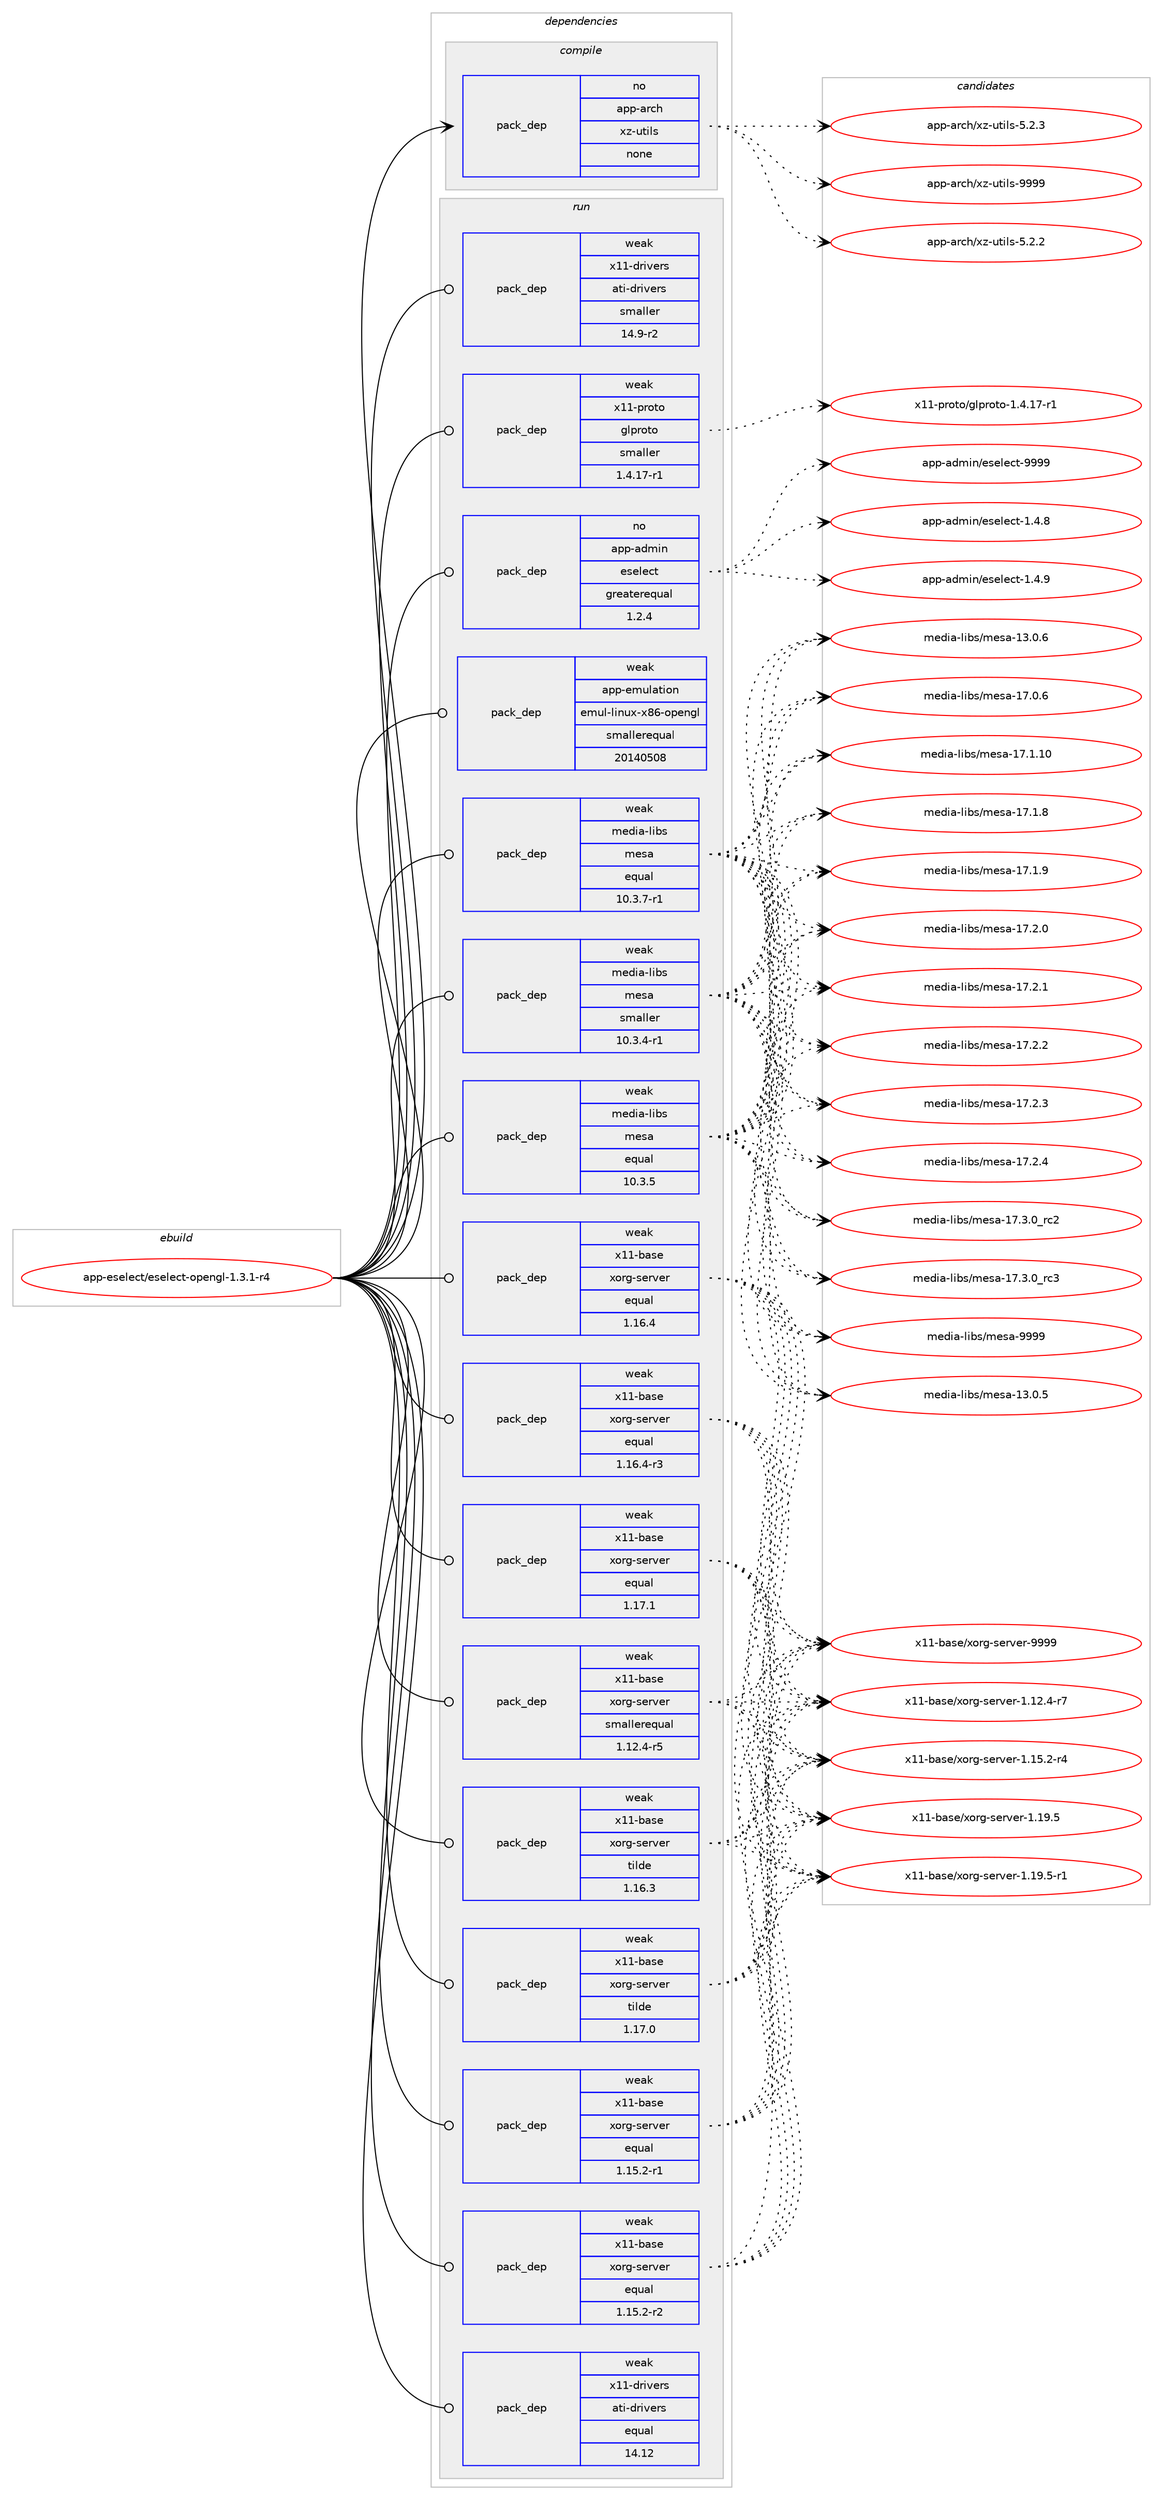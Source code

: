 digraph prolog {

# *************
# Graph options
# *************

newrank=true;
concentrate=true;
compound=true;
graph [rankdir=LR,fontname=Helvetica,fontsize=10,ranksep=1.5];#, ranksep=2.5, nodesep=0.2];
edge  [arrowhead=vee];
node  [fontname=Helvetica,fontsize=10];

# **********
# The ebuild
# **********

subgraph cluster_leftcol {
color=gray;
rank=same;
label=<<i>ebuild</i>>;
id [label="app-eselect/eselect-opengl-1.3.1-r4", color=red, width=4, href="../app-eselect/eselect-opengl-1.3.1-r4.svg"];
}

# ****************
# The dependencies
# ****************

subgraph cluster_midcol {
color=gray;
label=<<i>dependencies</i>>;
subgraph cluster_compile {
fillcolor="#eeeeee";
style=filled;
label=<<i>compile</i>>;
subgraph pack28455 {
dependency40498 [label=<<TABLE BORDER="0" CELLBORDER="1" CELLSPACING="0" CELLPADDING="4" WIDTH="220"><TR><TD ROWSPAN="6" CELLPADDING="30">pack_dep</TD></TR><TR><TD WIDTH="110">no</TD></TR><TR><TD>app-arch</TD></TR><TR><TD>xz-utils</TD></TR><TR><TD>none</TD></TR><TR><TD></TD></TR></TABLE>>, shape=none, color=blue];
}
id:e -> dependency40498:w [weight=20,style="solid",arrowhead="vee"];
}
subgraph cluster_compileandrun {
fillcolor="#eeeeee";
style=filled;
label=<<i>compile and run</i>>;
}
subgraph cluster_run {
fillcolor="#eeeeee";
style=filled;
label=<<i>run</i>>;
subgraph pack28456 {
dependency40499 [label=<<TABLE BORDER="0" CELLBORDER="1" CELLSPACING="0" CELLPADDING="4" WIDTH="220"><TR><TD ROWSPAN="6" CELLPADDING="30">pack_dep</TD></TR><TR><TD WIDTH="110">no</TD></TR><TR><TD>app-admin</TD></TR><TR><TD>eselect</TD></TR><TR><TD>greaterequal</TD></TR><TR><TD>1.2.4</TD></TR></TABLE>>, shape=none, color=blue];
}
id:e -> dependency40499:w [weight=20,style="solid",arrowhead="odot"];
subgraph pack28457 {
dependency40500 [label=<<TABLE BORDER="0" CELLBORDER="1" CELLSPACING="0" CELLPADDING="4" WIDTH="220"><TR><TD ROWSPAN="6" CELLPADDING="30">pack_dep</TD></TR><TR><TD WIDTH="110">weak</TD></TR><TR><TD>app-emulation</TD></TR><TR><TD>emul-linux-x86-opengl</TD></TR><TR><TD>smallerequal</TD></TR><TR><TD>20140508</TD></TR></TABLE>>, shape=none, color=blue];
}
id:e -> dependency40500:w [weight=20,style="solid",arrowhead="odot"];
subgraph pack28458 {
dependency40501 [label=<<TABLE BORDER="0" CELLBORDER="1" CELLSPACING="0" CELLPADDING="4" WIDTH="220"><TR><TD ROWSPAN="6" CELLPADDING="30">pack_dep</TD></TR><TR><TD WIDTH="110">weak</TD></TR><TR><TD>media-libs</TD></TR><TR><TD>mesa</TD></TR><TR><TD>equal</TD></TR><TR><TD>10.3.5</TD></TR></TABLE>>, shape=none, color=blue];
}
id:e -> dependency40501:w [weight=20,style="solid",arrowhead="odot"];
subgraph pack28459 {
dependency40502 [label=<<TABLE BORDER="0" CELLBORDER="1" CELLSPACING="0" CELLPADDING="4" WIDTH="220"><TR><TD ROWSPAN="6" CELLPADDING="30">pack_dep</TD></TR><TR><TD WIDTH="110">weak</TD></TR><TR><TD>media-libs</TD></TR><TR><TD>mesa</TD></TR><TR><TD>equal</TD></TR><TR><TD>10.3.7-r1</TD></TR></TABLE>>, shape=none, color=blue];
}
id:e -> dependency40502:w [weight=20,style="solid",arrowhead="odot"];
subgraph pack28460 {
dependency40503 [label=<<TABLE BORDER="0" CELLBORDER="1" CELLSPACING="0" CELLPADDING="4" WIDTH="220"><TR><TD ROWSPAN="6" CELLPADDING="30">pack_dep</TD></TR><TR><TD WIDTH="110">weak</TD></TR><TR><TD>media-libs</TD></TR><TR><TD>mesa</TD></TR><TR><TD>smaller</TD></TR><TR><TD>10.3.4-r1</TD></TR></TABLE>>, shape=none, color=blue];
}
id:e -> dependency40503:w [weight=20,style="solid",arrowhead="odot"];
subgraph pack28461 {
dependency40504 [label=<<TABLE BORDER="0" CELLBORDER="1" CELLSPACING="0" CELLPADDING="4" WIDTH="220"><TR><TD ROWSPAN="6" CELLPADDING="30">pack_dep</TD></TR><TR><TD WIDTH="110">weak</TD></TR><TR><TD>x11-base</TD></TR><TR><TD>xorg-server</TD></TR><TR><TD>equal</TD></TR><TR><TD>1.15.2-r1</TD></TR></TABLE>>, shape=none, color=blue];
}
id:e -> dependency40504:w [weight=20,style="solid",arrowhead="odot"];
subgraph pack28462 {
dependency40505 [label=<<TABLE BORDER="0" CELLBORDER="1" CELLSPACING="0" CELLPADDING="4" WIDTH="220"><TR><TD ROWSPAN="6" CELLPADDING="30">pack_dep</TD></TR><TR><TD WIDTH="110">weak</TD></TR><TR><TD>x11-base</TD></TR><TR><TD>xorg-server</TD></TR><TR><TD>equal</TD></TR><TR><TD>1.15.2-r2</TD></TR></TABLE>>, shape=none, color=blue];
}
id:e -> dependency40505:w [weight=20,style="solid",arrowhead="odot"];
subgraph pack28463 {
dependency40506 [label=<<TABLE BORDER="0" CELLBORDER="1" CELLSPACING="0" CELLPADDING="4" WIDTH="220"><TR><TD ROWSPAN="6" CELLPADDING="30">pack_dep</TD></TR><TR><TD WIDTH="110">weak</TD></TR><TR><TD>x11-base</TD></TR><TR><TD>xorg-server</TD></TR><TR><TD>equal</TD></TR><TR><TD>1.16.4</TD></TR></TABLE>>, shape=none, color=blue];
}
id:e -> dependency40506:w [weight=20,style="solid",arrowhead="odot"];
subgraph pack28464 {
dependency40507 [label=<<TABLE BORDER="0" CELLBORDER="1" CELLSPACING="0" CELLPADDING="4" WIDTH="220"><TR><TD ROWSPAN="6" CELLPADDING="30">pack_dep</TD></TR><TR><TD WIDTH="110">weak</TD></TR><TR><TD>x11-base</TD></TR><TR><TD>xorg-server</TD></TR><TR><TD>equal</TD></TR><TR><TD>1.16.4-r3</TD></TR></TABLE>>, shape=none, color=blue];
}
id:e -> dependency40507:w [weight=20,style="solid",arrowhead="odot"];
subgraph pack28465 {
dependency40508 [label=<<TABLE BORDER="0" CELLBORDER="1" CELLSPACING="0" CELLPADDING="4" WIDTH="220"><TR><TD ROWSPAN="6" CELLPADDING="30">pack_dep</TD></TR><TR><TD WIDTH="110">weak</TD></TR><TR><TD>x11-base</TD></TR><TR><TD>xorg-server</TD></TR><TR><TD>equal</TD></TR><TR><TD>1.17.1</TD></TR></TABLE>>, shape=none, color=blue];
}
id:e -> dependency40508:w [weight=20,style="solid",arrowhead="odot"];
subgraph pack28466 {
dependency40509 [label=<<TABLE BORDER="0" CELLBORDER="1" CELLSPACING="0" CELLPADDING="4" WIDTH="220"><TR><TD ROWSPAN="6" CELLPADDING="30">pack_dep</TD></TR><TR><TD WIDTH="110">weak</TD></TR><TR><TD>x11-base</TD></TR><TR><TD>xorg-server</TD></TR><TR><TD>smallerequal</TD></TR><TR><TD>1.12.4-r5</TD></TR></TABLE>>, shape=none, color=blue];
}
id:e -> dependency40509:w [weight=20,style="solid",arrowhead="odot"];
subgraph pack28467 {
dependency40510 [label=<<TABLE BORDER="0" CELLBORDER="1" CELLSPACING="0" CELLPADDING="4" WIDTH="220"><TR><TD ROWSPAN="6" CELLPADDING="30">pack_dep</TD></TR><TR><TD WIDTH="110">weak</TD></TR><TR><TD>x11-base</TD></TR><TR><TD>xorg-server</TD></TR><TR><TD>tilde</TD></TR><TR><TD>1.16.3</TD></TR></TABLE>>, shape=none, color=blue];
}
id:e -> dependency40510:w [weight=20,style="solid",arrowhead="odot"];
subgraph pack28468 {
dependency40511 [label=<<TABLE BORDER="0" CELLBORDER="1" CELLSPACING="0" CELLPADDING="4" WIDTH="220"><TR><TD ROWSPAN="6" CELLPADDING="30">pack_dep</TD></TR><TR><TD WIDTH="110">weak</TD></TR><TR><TD>x11-base</TD></TR><TR><TD>xorg-server</TD></TR><TR><TD>tilde</TD></TR><TR><TD>1.17.0</TD></TR></TABLE>>, shape=none, color=blue];
}
id:e -> dependency40511:w [weight=20,style="solid",arrowhead="odot"];
subgraph pack28469 {
dependency40512 [label=<<TABLE BORDER="0" CELLBORDER="1" CELLSPACING="0" CELLPADDING="4" WIDTH="220"><TR><TD ROWSPAN="6" CELLPADDING="30">pack_dep</TD></TR><TR><TD WIDTH="110">weak</TD></TR><TR><TD>x11-drivers</TD></TR><TR><TD>ati-drivers</TD></TR><TR><TD>equal</TD></TR><TR><TD>14.12</TD></TR></TABLE>>, shape=none, color=blue];
}
id:e -> dependency40512:w [weight=20,style="solid",arrowhead="odot"];
subgraph pack28470 {
dependency40513 [label=<<TABLE BORDER="0" CELLBORDER="1" CELLSPACING="0" CELLPADDING="4" WIDTH="220"><TR><TD ROWSPAN="6" CELLPADDING="30">pack_dep</TD></TR><TR><TD WIDTH="110">weak</TD></TR><TR><TD>x11-drivers</TD></TR><TR><TD>ati-drivers</TD></TR><TR><TD>smaller</TD></TR><TR><TD>14.9-r2</TD></TR></TABLE>>, shape=none, color=blue];
}
id:e -> dependency40513:w [weight=20,style="solid",arrowhead="odot"];
subgraph pack28471 {
dependency40514 [label=<<TABLE BORDER="0" CELLBORDER="1" CELLSPACING="0" CELLPADDING="4" WIDTH="220"><TR><TD ROWSPAN="6" CELLPADDING="30">pack_dep</TD></TR><TR><TD WIDTH="110">weak</TD></TR><TR><TD>x11-proto</TD></TR><TR><TD>glproto</TD></TR><TR><TD>smaller</TD></TR><TR><TD>1.4.17-r1</TD></TR></TABLE>>, shape=none, color=blue];
}
id:e -> dependency40514:w [weight=20,style="solid",arrowhead="odot"];
}
}

# **************
# The candidates
# **************

subgraph cluster_choices {
rank=same;
color=gray;
label=<<i>candidates</i>>;

subgraph choice28455 {
color=black;
nodesep=1;
choice971121124597114991044712012245117116105108115455346504650 [label="app-arch/xz-utils-5.2.2", color=red, width=4,href="../app-arch/xz-utils-5.2.2.svg"];
choice971121124597114991044712012245117116105108115455346504651 [label="app-arch/xz-utils-5.2.3", color=red, width=4,href="../app-arch/xz-utils-5.2.3.svg"];
choice9711211245971149910447120122451171161051081154557575757 [label="app-arch/xz-utils-9999", color=red, width=4,href="../app-arch/xz-utils-9999.svg"];
dependency40498:e -> choice971121124597114991044712012245117116105108115455346504650:w [style=dotted,weight="100"];
dependency40498:e -> choice971121124597114991044712012245117116105108115455346504651:w [style=dotted,weight="100"];
dependency40498:e -> choice9711211245971149910447120122451171161051081154557575757:w [style=dotted,weight="100"];
}
subgraph choice28456 {
color=black;
nodesep=1;
choice9711211245971001091051104710111510110810199116454946524656 [label="app-admin/eselect-1.4.8", color=red, width=4,href="../app-admin/eselect-1.4.8.svg"];
choice9711211245971001091051104710111510110810199116454946524657 [label="app-admin/eselect-1.4.9", color=red, width=4,href="../app-admin/eselect-1.4.9.svg"];
choice97112112459710010910511047101115101108101991164557575757 [label="app-admin/eselect-9999", color=red, width=4,href="../app-admin/eselect-9999.svg"];
dependency40499:e -> choice9711211245971001091051104710111510110810199116454946524656:w [style=dotted,weight="100"];
dependency40499:e -> choice9711211245971001091051104710111510110810199116454946524657:w [style=dotted,weight="100"];
dependency40499:e -> choice97112112459710010910511047101115101108101991164557575757:w [style=dotted,weight="100"];
}
subgraph choice28457 {
color=black;
nodesep=1;
}
subgraph choice28458 {
color=black;
nodesep=1;
choice109101100105974510810598115471091011159745495146484653 [label="media-libs/mesa-13.0.5", color=red, width=4,href="../media-libs/mesa-13.0.5.svg"];
choice109101100105974510810598115471091011159745495146484654 [label="media-libs/mesa-13.0.6", color=red, width=4,href="../media-libs/mesa-13.0.6.svg"];
choice109101100105974510810598115471091011159745495546484654 [label="media-libs/mesa-17.0.6", color=red, width=4,href="../media-libs/mesa-17.0.6.svg"];
choice10910110010597451081059811547109101115974549554649464948 [label="media-libs/mesa-17.1.10", color=red, width=4,href="../media-libs/mesa-17.1.10.svg"];
choice109101100105974510810598115471091011159745495546494656 [label="media-libs/mesa-17.1.8", color=red, width=4,href="../media-libs/mesa-17.1.8.svg"];
choice109101100105974510810598115471091011159745495546494657 [label="media-libs/mesa-17.1.9", color=red, width=4,href="../media-libs/mesa-17.1.9.svg"];
choice109101100105974510810598115471091011159745495546504648 [label="media-libs/mesa-17.2.0", color=red, width=4,href="../media-libs/mesa-17.2.0.svg"];
choice109101100105974510810598115471091011159745495546504649 [label="media-libs/mesa-17.2.1", color=red, width=4,href="../media-libs/mesa-17.2.1.svg"];
choice109101100105974510810598115471091011159745495546504650 [label="media-libs/mesa-17.2.2", color=red, width=4,href="../media-libs/mesa-17.2.2.svg"];
choice109101100105974510810598115471091011159745495546504651 [label="media-libs/mesa-17.2.3", color=red, width=4,href="../media-libs/mesa-17.2.3.svg"];
choice109101100105974510810598115471091011159745495546504652 [label="media-libs/mesa-17.2.4", color=red, width=4,href="../media-libs/mesa-17.2.4.svg"];
choice109101100105974510810598115471091011159745495546514648951149950 [label="media-libs/mesa-17.3.0_rc2", color=red, width=4,href="../media-libs/mesa-17.3.0_rc2.svg"];
choice109101100105974510810598115471091011159745495546514648951149951 [label="media-libs/mesa-17.3.0_rc3", color=red, width=4,href="../media-libs/mesa-17.3.0_rc3.svg"];
choice10910110010597451081059811547109101115974557575757 [label="media-libs/mesa-9999", color=red, width=4,href="../media-libs/mesa-9999.svg"];
dependency40501:e -> choice109101100105974510810598115471091011159745495146484653:w [style=dotted,weight="100"];
dependency40501:e -> choice109101100105974510810598115471091011159745495146484654:w [style=dotted,weight="100"];
dependency40501:e -> choice109101100105974510810598115471091011159745495546484654:w [style=dotted,weight="100"];
dependency40501:e -> choice10910110010597451081059811547109101115974549554649464948:w [style=dotted,weight="100"];
dependency40501:e -> choice109101100105974510810598115471091011159745495546494656:w [style=dotted,weight="100"];
dependency40501:e -> choice109101100105974510810598115471091011159745495546494657:w [style=dotted,weight="100"];
dependency40501:e -> choice109101100105974510810598115471091011159745495546504648:w [style=dotted,weight="100"];
dependency40501:e -> choice109101100105974510810598115471091011159745495546504649:w [style=dotted,weight="100"];
dependency40501:e -> choice109101100105974510810598115471091011159745495546504650:w [style=dotted,weight="100"];
dependency40501:e -> choice109101100105974510810598115471091011159745495546504651:w [style=dotted,weight="100"];
dependency40501:e -> choice109101100105974510810598115471091011159745495546504652:w [style=dotted,weight="100"];
dependency40501:e -> choice109101100105974510810598115471091011159745495546514648951149950:w [style=dotted,weight="100"];
dependency40501:e -> choice109101100105974510810598115471091011159745495546514648951149951:w [style=dotted,weight="100"];
dependency40501:e -> choice10910110010597451081059811547109101115974557575757:w [style=dotted,weight="100"];
}
subgraph choice28459 {
color=black;
nodesep=1;
choice109101100105974510810598115471091011159745495146484653 [label="media-libs/mesa-13.0.5", color=red, width=4,href="../media-libs/mesa-13.0.5.svg"];
choice109101100105974510810598115471091011159745495146484654 [label="media-libs/mesa-13.0.6", color=red, width=4,href="../media-libs/mesa-13.0.6.svg"];
choice109101100105974510810598115471091011159745495546484654 [label="media-libs/mesa-17.0.6", color=red, width=4,href="../media-libs/mesa-17.0.6.svg"];
choice10910110010597451081059811547109101115974549554649464948 [label="media-libs/mesa-17.1.10", color=red, width=4,href="../media-libs/mesa-17.1.10.svg"];
choice109101100105974510810598115471091011159745495546494656 [label="media-libs/mesa-17.1.8", color=red, width=4,href="../media-libs/mesa-17.1.8.svg"];
choice109101100105974510810598115471091011159745495546494657 [label="media-libs/mesa-17.1.9", color=red, width=4,href="../media-libs/mesa-17.1.9.svg"];
choice109101100105974510810598115471091011159745495546504648 [label="media-libs/mesa-17.2.0", color=red, width=4,href="../media-libs/mesa-17.2.0.svg"];
choice109101100105974510810598115471091011159745495546504649 [label="media-libs/mesa-17.2.1", color=red, width=4,href="../media-libs/mesa-17.2.1.svg"];
choice109101100105974510810598115471091011159745495546504650 [label="media-libs/mesa-17.2.2", color=red, width=4,href="../media-libs/mesa-17.2.2.svg"];
choice109101100105974510810598115471091011159745495546504651 [label="media-libs/mesa-17.2.3", color=red, width=4,href="../media-libs/mesa-17.2.3.svg"];
choice109101100105974510810598115471091011159745495546504652 [label="media-libs/mesa-17.2.4", color=red, width=4,href="../media-libs/mesa-17.2.4.svg"];
choice109101100105974510810598115471091011159745495546514648951149950 [label="media-libs/mesa-17.3.0_rc2", color=red, width=4,href="../media-libs/mesa-17.3.0_rc2.svg"];
choice109101100105974510810598115471091011159745495546514648951149951 [label="media-libs/mesa-17.3.0_rc3", color=red, width=4,href="../media-libs/mesa-17.3.0_rc3.svg"];
choice10910110010597451081059811547109101115974557575757 [label="media-libs/mesa-9999", color=red, width=4,href="../media-libs/mesa-9999.svg"];
dependency40502:e -> choice109101100105974510810598115471091011159745495146484653:w [style=dotted,weight="100"];
dependency40502:e -> choice109101100105974510810598115471091011159745495146484654:w [style=dotted,weight="100"];
dependency40502:e -> choice109101100105974510810598115471091011159745495546484654:w [style=dotted,weight="100"];
dependency40502:e -> choice10910110010597451081059811547109101115974549554649464948:w [style=dotted,weight="100"];
dependency40502:e -> choice109101100105974510810598115471091011159745495546494656:w [style=dotted,weight="100"];
dependency40502:e -> choice109101100105974510810598115471091011159745495546494657:w [style=dotted,weight="100"];
dependency40502:e -> choice109101100105974510810598115471091011159745495546504648:w [style=dotted,weight="100"];
dependency40502:e -> choice109101100105974510810598115471091011159745495546504649:w [style=dotted,weight="100"];
dependency40502:e -> choice109101100105974510810598115471091011159745495546504650:w [style=dotted,weight="100"];
dependency40502:e -> choice109101100105974510810598115471091011159745495546504651:w [style=dotted,weight="100"];
dependency40502:e -> choice109101100105974510810598115471091011159745495546504652:w [style=dotted,weight="100"];
dependency40502:e -> choice109101100105974510810598115471091011159745495546514648951149950:w [style=dotted,weight="100"];
dependency40502:e -> choice109101100105974510810598115471091011159745495546514648951149951:w [style=dotted,weight="100"];
dependency40502:e -> choice10910110010597451081059811547109101115974557575757:w [style=dotted,weight="100"];
}
subgraph choice28460 {
color=black;
nodesep=1;
choice109101100105974510810598115471091011159745495146484653 [label="media-libs/mesa-13.0.5", color=red, width=4,href="../media-libs/mesa-13.0.5.svg"];
choice109101100105974510810598115471091011159745495146484654 [label="media-libs/mesa-13.0.6", color=red, width=4,href="../media-libs/mesa-13.0.6.svg"];
choice109101100105974510810598115471091011159745495546484654 [label="media-libs/mesa-17.0.6", color=red, width=4,href="../media-libs/mesa-17.0.6.svg"];
choice10910110010597451081059811547109101115974549554649464948 [label="media-libs/mesa-17.1.10", color=red, width=4,href="../media-libs/mesa-17.1.10.svg"];
choice109101100105974510810598115471091011159745495546494656 [label="media-libs/mesa-17.1.8", color=red, width=4,href="../media-libs/mesa-17.1.8.svg"];
choice109101100105974510810598115471091011159745495546494657 [label="media-libs/mesa-17.1.9", color=red, width=4,href="../media-libs/mesa-17.1.9.svg"];
choice109101100105974510810598115471091011159745495546504648 [label="media-libs/mesa-17.2.0", color=red, width=4,href="../media-libs/mesa-17.2.0.svg"];
choice109101100105974510810598115471091011159745495546504649 [label="media-libs/mesa-17.2.1", color=red, width=4,href="../media-libs/mesa-17.2.1.svg"];
choice109101100105974510810598115471091011159745495546504650 [label="media-libs/mesa-17.2.2", color=red, width=4,href="../media-libs/mesa-17.2.2.svg"];
choice109101100105974510810598115471091011159745495546504651 [label="media-libs/mesa-17.2.3", color=red, width=4,href="../media-libs/mesa-17.2.3.svg"];
choice109101100105974510810598115471091011159745495546504652 [label="media-libs/mesa-17.2.4", color=red, width=4,href="../media-libs/mesa-17.2.4.svg"];
choice109101100105974510810598115471091011159745495546514648951149950 [label="media-libs/mesa-17.3.0_rc2", color=red, width=4,href="../media-libs/mesa-17.3.0_rc2.svg"];
choice109101100105974510810598115471091011159745495546514648951149951 [label="media-libs/mesa-17.3.0_rc3", color=red, width=4,href="../media-libs/mesa-17.3.0_rc3.svg"];
choice10910110010597451081059811547109101115974557575757 [label="media-libs/mesa-9999", color=red, width=4,href="../media-libs/mesa-9999.svg"];
dependency40503:e -> choice109101100105974510810598115471091011159745495146484653:w [style=dotted,weight="100"];
dependency40503:e -> choice109101100105974510810598115471091011159745495146484654:w [style=dotted,weight="100"];
dependency40503:e -> choice109101100105974510810598115471091011159745495546484654:w [style=dotted,weight="100"];
dependency40503:e -> choice10910110010597451081059811547109101115974549554649464948:w [style=dotted,weight="100"];
dependency40503:e -> choice109101100105974510810598115471091011159745495546494656:w [style=dotted,weight="100"];
dependency40503:e -> choice109101100105974510810598115471091011159745495546494657:w [style=dotted,weight="100"];
dependency40503:e -> choice109101100105974510810598115471091011159745495546504648:w [style=dotted,weight="100"];
dependency40503:e -> choice109101100105974510810598115471091011159745495546504649:w [style=dotted,weight="100"];
dependency40503:e -> choice109101100105974510810598115471091011159745495546504650:w [style=dotted,weight="100"];
dependency40503:e -> choice109101100105974510810598115471091011159745495546504651:w [style=dotted,weight="100"];
dependency40503:e -> choice109101100105974510810598115471091011159745495546504652:w [style=dotted,weight="100"];
dependency40503:e -> choice109101100105974510810598115471091011159745495546514648951149950:w [style=dotted,weight="100"];
dependency40503:e -> choice109101100105974510810598115471091011159745495546514648951149951:w [style=dotted,weight="100"];
dependency40503:e -> choice10910110010597451081059811547109101115974557575757:w [style=dotted,weight="100"];
}
subgraph choice28461 {
color=black;
nodesep=1;
choice12049494598971151014712011111410345115101114118101114454946495046524511455 [label="x11-base/xorg-server-1.12.4-r7", color=red, width=4,href="../x11-base/xorg-server-1.12.4-r7.svg"];
choice12049494598971151014712011111410345115101114118101114454946495346504511452 [label="x11-base/xorg-server-1.15.2-r4", color=red, width=4,href="../x11-base/xorg-server-1.15.2-r4.svg"];
choice1204949459897115101471201111141034511510111411810111445494649574653 [label="x11-base/xorg-server-1.19.5", color=red, width=4,href="../x11-base/xorg-server-1.19.5.svg"];
choice12049494598971151014712011111410345115101114118101114454946495746534511449 [label="x11-base/xorg-server-1.19.5-r1", color=red, width=4,href="../x11-base/xorg-server-1.19.5-r1.svg"];
choice120494945989711510147120111114103451151011141181011144557575757 [label="x11-base/xorg-server-9999", color=red, width=4,href="../x11-base/xorg-server-9999.svg"];
dependency40504:e -> choice12049494598971151014712011111410345115101114118101114454946495046524511455:w [style=dotted,weight="100"];
dependency40504:e -> choice12049494598971151014712011111410345115101114118101114454946495346504511452:w [style=dotted,weight="100"];
dependency40504:e -> choice1204949459897115101471201111141034511510111411810111445494649574653:w [style=dotted,weight="100"];
dependency40504:e -> choice12049494598971151014712011111410345115101114118101114454946495746534511449:w [style=dotted,weight="100"];
dependency40504:e -> choice120494945989711510147120111114103451151011141181011144557575757:w [style=dotted,weight="100"];
}
subgraph choice28462 {
color=black;
nodesep=1;
choice12049494598971151014712011111410345115101114118101114454946495046524511455 [label="x11-base/xorg-server-1.12.4-r7", color=red, width=4,href="../x11-base/xorg-server-1.12.4-r7.svg"];
choice12049494598971151014712011111410345115101114118101114454946495346504511452 [label="x11-base/xorg-server-1.15.2-r4", color=red, width=4,href="../x11-base/xorg-server-1.15.2-r4.svg"];
choice1204949459897115101471201111141034511510111411810111445494649574653 [label="x11-base/xorg-server-1.19.5", color=red, width=4,href="../x11-base/xorg-server-1.19.5.svg"];
choice12049494598971151014712011111410345115101114118101114454946495746534511449 [label="x11-base/xorg-server-1.19.5-r1", color=red, width=4,href="../x11-base/xorg-server-1.19.5-r1.svg"];
choice120494945989711510147120111114103451151011141181011144557575757 [label="x11-base/xorg-server-9999", color=red, width=4,href="../x11-base/xorg-server-9999.svg"];
dependency40505:e -> choice12049494598971151014712011111410345115101114118101114454946495046524511455:w [style=dotted,weight="100"];
dependency40505:e -> choice12049494598971151014712011111410345115101114118101114454946495346504511452:w [style=dotted,weight="100"];
dependency40505:e -> choice1204949459897115101471201111141034511510111411810111445494649574653:w [style=dotted,weight="100"];
dependency40505:e -> choice12049494598971151014712011111410345115101114118101114454946495746534511449:w [style=dotted,weight="100"];
dependency40505:e -> choice120494945989711510147120111114103451151011141181011144557575757:w [style=dotted,weight="100"];
}
subgraph choice28463 {
color=black;
nodesep=1;
choice12049494598971151014712011111410345115101114118101114454946495046524511455 [label="x11-base/xorg-server-1.12.4-r7", color=red, width=4,href="../x11-base/xorg-server-1.12.4-r7.svg"];
choice12049494598971151014712011111410345115101114118101114454946495346504511452 [label="x11-base/xorg-server-1.15.2-r4", color=red, width=4,href="../x11-base/xorg-server-1.15.2-r4.svg"];
choice1204949459897115101471201111141034511510111411810111445494649574653 [label="x11-base/xorg-server-1.19.5", color=red, width=4,href="../x11-base/xorg-server-1.19.5.svg"];
choice12049494598971151014712011111410345115101114118101114454946495746534511449 [label="x11-base/xorg-server-1.19.5-r1", color=red, width=4,href="../x11-base/xorg-server-1.19.5-r1.svg"];
choice120494945989711510147120111114103451151011141181011144557575757 [label="x11-base/xorg-server-9999", color=red, width=4,href="../x11-base/xorg-server-9999.svg"];
dependency40506:e -> choice12049494598971151014712011111410345115101114118101114454946495046524511455:w [style=dotted,weight="100"];
dependency40506:e -> choice12049494598971151014712011111410345115101114118101114454946495346504511452:w [style=dotted,weight="100"];
dependency40506:e -> choice1204949459897115101471201111141034511510111411810111445494649574653:w [style=dotted,weight="100"];
dependency40506:e -> choice12049494598971151014712011111410345115101114118101114454946495746534511449:w [style=dotted,weight="100"];
dependency40506:e -> choice120494945989711510147120111114103451151011141181011144557575757:w [style=dotted,weight="100"];
}
subgraph choice28464 {
color=black;
nodesep=1;
choice12049494598971151014712011111410345115101114118101114454946495046524511455 [label="x11-base/xorg-server-1.12.4-r7", color=red, width=4,href="../x11-base/xorg-server-1.12.4-r7.svg"];
choice12049494598971151014712011111410345115101114118101114454946495346504511452 [label="x11-base/xorg-server-1.15.2-r4", color=red, width=4,href="../x11-base/xorg-server-1.15.2-r4.svg"];
choice1204949459897115101471201111141034511510111411810111445494649574653 [label="x11-base/xorg-server-1.19.5", color=red, width=4,href="../x11-base/xorg-server-1.19.5.svg"];
choice12049494598971151014712011111410345115101114118101114454946495746534511449 [label="x11-base/xorg-server-1.19.5-r1", color=red, width=4,href="../x11-base/xorg-server-1.19.5-r1.svg"];
choice120494945989711510147120111114103451151011141181011144557575757 [label="x11-base/xorg-server-9999", color=red, width=4,href="../x11-base/xorg-server-9999.svg"];
dependency40507:e -> choice12049494598971151014712011111410345115101114118101114454946495046524511455:w [style=dotted,weight="100"];
dependency40507:e -> choice12049494598971151014712011111410345115101114118101114454946495346504511452:w [style=dotted,weight="100"];
dependency40507:e -> choice1204949459897115101471201111141034511510111411810111445494649574653:w [style=dotted,weight="100"];
dependency40507:e -> choice12049494598971151014712011111410345115101114118101114454946495746534511449:w [style=dotted,weight="100"];
dependency40507:e -> choice120494945989711510147120111114103451151011141181011144557575757:w [style=dotted,weight="100"];
}
subgraph choice28465 {
color=black;
nodesep=1;
choice12049494598971151014712011111410345115101114118101114454946495046524511455 [label="x11-base/xorg-server-1.12.4-r7", color=red, width=4,href="../x11-base/xorg-server-1.12.4-r7.svg"];
choice12049494598971151014712011111410345115101114118101114454946495346504511452 [label="x11-base/xorg-server-1.15.2-r4", color=red, width=4,href="../x11-base/xorg-server-1.15.2-r4.svg"];
choice1204949459897115101471201111141034511510111411810111445494649574653 [label="x11-base/xorg-server-1.19.5", color=red, width=4,href="../x11-base/xorg-server-1.19.5.svg"];
choice12049494598971151014712011111410345115101114118101114454946495746534511449 [label="x11-base/xorg-server-1.19.5-r1", color=red, width=4,href="../x11-base/xorg-server-1.19.5-r1.svg"];
choice120494945989711510147120111114103451151011141181011144557575757 [label="x11-base/xorg-server-9999", color=red, width=4,href="../x11-base/xorg-server-9999.svg"];
dependency40508:e -> choice12049494598971151014712011111410345115101114118101114454946495046524511455:w [style=dotted,weight="100"];
dependency40508:e -> choice12049494598971151014712011111410345115101114118101114454946495346504511452:w [style=dotted,weight="100"];
dependency40508:e -> choice1204949459897115101471201111141034511510111411810111445494649574653:w [style=dotted,weight="100"];
dependency40508:e -> choice12049494598971151014712011111410345115101114118101114454946495746534511449:w [style=dotted,weight="100"];
dependency40508:e -> choice120494945989711510147120111114103451151011141181011144557575757:w [style=dotted,weight="100"];
}
subgraph choice28466 {
color=black;
nodesep=1;
choice12049494598971151014712011111410345115101114118101114454946495046524511455 [label="x11-base/xorg-server-1.12.4-r7", color=red, width=4,href="../x11-base/xorg-server-1.12.4-r7.svg"];
choice12049494598971151014712011111410345115101114118101114454946495346504511452 [label="x11-base/xorg-server-1.15.2-r4", color=red, width=4,href="../x11-base/xorg-server-1.15.2-r4.svg"];
choice1204949459897115101471201111141034511510111411810111445494649574653 [label="x11-base/xorg-server-1.19.5", color=red, width=4,href="../x11-base/xorg-server-1.19.5.svg"];
choice12049494598971151014712011111410345115101114118101114454946495746534511449 [label="x11-base/xorg-server-1.19.5-r1", color=red, width=4,href="../x11-base/xorg-server-1.19.5-r1.svg"];
choice120494945989711510147120111114103451151011141181011144557575757 [label="x11-base/xorg-server-9999", color=red, width=4,href="../x11-base/xorg-server-9999.svg"];
dependency40509:e -> choice12049494598971151014712011111410345115101114118101114454946495046524511455:w [style=dotted,weight="100"];
dependency40509:e -> choice12049494598971151014712011111410345115101114118101114454946495346504511452:w [style=dotted,weight="100"];
dependency40509:e -> choice1204949459897115101471201111141034511510111411810111445494649574653:w [style=dotted,weight="100"];
dependency40509:e -> choice12049494598971151014712011111410345115101114118101114454946495746534511449:w [style=dotted,weight="100"];
dependency40509:e -> choice120494945989711510147120111114103451151011141181011144557575757:w [style=dotted,weight="100"];
}
subgraph choice28467 {
color=black;
nodesep=1;
choice12049494598971151014712011111410345115101114118101114454946495046524511455 [label="x11-base/xorg-server-1.12.4-r7", color=red, width=4,href="../x11-base/xorg-server-1.12.4-r7.svg"];
choice12049494598971151014712011111410345115101114118101114454946495346504511452 [label="x11-base/xorg-server-1.15.2-r4", color=red, width=4,href="../x11-base/xorg-server-1.15.2-r4.svg"];
choice1204949459897115101471201111141034511510111411810111445494649574653 [label="x11-base/xorg-server-1.19.5", color=red, width=4,href="../x11-base/xorg-server-1.19.5.svg"];
choice12049494598971151014712011111410345115101114118101114454946495746534511449 [label="x11-base/xorg-server-1.19.5-r1", color=red, width=4,href="../x11-base/xorg-server-1.19.5-r1.svg"];
choice120494945989711510147120111114103451151011141181011144557575757 [label="x11-base/xorg-server-9999", color=red, width=4,href="../x11-base/xorg-server-9999.svg"];
dependency40510:e -> choice12049494598971151014712011111410345115101114118101114454946495046524511455:w [style=dotted,weight="100"];
dependency40510:e -> choice12049494598971151014712011111410345115101114118101114454946495346504511452:w [style=dotted,weight="100"];
dependency40510:e -> choice1204949459897115101471201111141034511510111411810111445494649574653:w [style=dotted,weight="100"];
dependency40510:e -> choice12049494598971151014712011111410345115101114118101114454946495746534511449:w [style=dotted,weight="100"];
dependency40510:e -> choice120494945989711510147120111114103451151011141181011144557575757:w [style=dotted,weight="100"];
}
subgraph choice28468 {
color=black;
nodesep=1;
choice12049494598971151014712011111410345115101114118101114454946495046524511455 [label="x11-base/xorg-server-1.12.4-r7", color=red, width=4,href="../x11-base/xorg-server-1.12.4-r7.svg"];
choice12049494598971151014712011111410345115101114118101114454946495346504511452 [label="x11-base/xorg-server-1.15.2-r4", color=red, width=4,href="../x11-base/xorg-server-1.15.2-r4.svg"];
choice1204949459897115101471201111141034511510111411810111445494649574653 [label="x11-base/xorg-server-1.19.5", color=red, width=4,href="../x11-base/xorg-server-1.19.5.svg"];
choice12049494598971151014712011111410345115101114118101114454946495746534511449 [label="x11-base/xorg-server-1.19.5-r1", color=red, width=4,href="../x11-base/xorg-server-1.19.5-r1.svg"];
choice120494945989711510147120111114103451151011141181011144557575757 [label="x11-base/xorg-server-9999", color=red, width=4,href="../x11-base/xorg-server-9999.svg"];
dependency40511:e -> choice12049494598971151014712011111410345115101114118101114454946495046524511455:w [style=dotted,weight="100"];
dependency40511:e -> choice12049494598971151014712011111410345115101114118101114454946495346504511452:w [style=dotted,weight="100"];
dependency40511:e -> choice1204949459897115101471201111141034511510111411810111445494649574653:w [style=dotted,weight="100"];
dependency40511:e -> choice12049494598971151014712011111410345115101114118101114454946495746534511449:w [style=dotted,weight="100"];
dependency40511:e -> choice120494945989711510147120111114103451151011141181011144557575757:w [style=dotted,weight="100"];
}
subgraph choice28469 {
color=black;
nodesep=1;
}
subgraph choice28470 {
color=black;
nodesep=1;
}
subgraph choice28471 {
color=black;
nodesep=1;
choice12049494511211411111611147103108112114111116111454946524649554511449 [label="x11-proto/glproto-1.4.17-r1", color=red, width=4,href="../x11-proto/glproto-1.4.17-r1.svg"];
dependency40514:e -> choice12049494511211411111611147103108112114111116111454946524649554511449:w [style=dotted,weight="100"];
}
}

}
